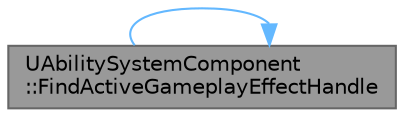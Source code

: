 digraph "UAbilitySystemComponent::FindActiveGameplayEffectHandle"
{
 // INTERACTIVE_SVG=YES
 // LATEX_PDF_SIZE
  bgcolor="transparent";
  edge [fontname=Helvetica,fontsize=10,labelfontname=Helvetica,labelfontsize=10];
  node [fontname=Helvetica,fontsize=10,shape=box,height=0.2,width=0.4];
  rankdir="LR";
  Node1 [id="Node000001",label="UAbilitySystemComponent\l::FindActiveGameplayEffectHandle",height=0.2,width=0.4,color="gray40", fillcolor="grey60", style="filled", fontcolor="black",tooltip="Gets the GE Handle of the GE that granted the passed in Ability."];
  Node1 -> Node1 [id="edge1_Node000001_Node000001",color="steelblue1",style="solid",tooltip=" "];
}
